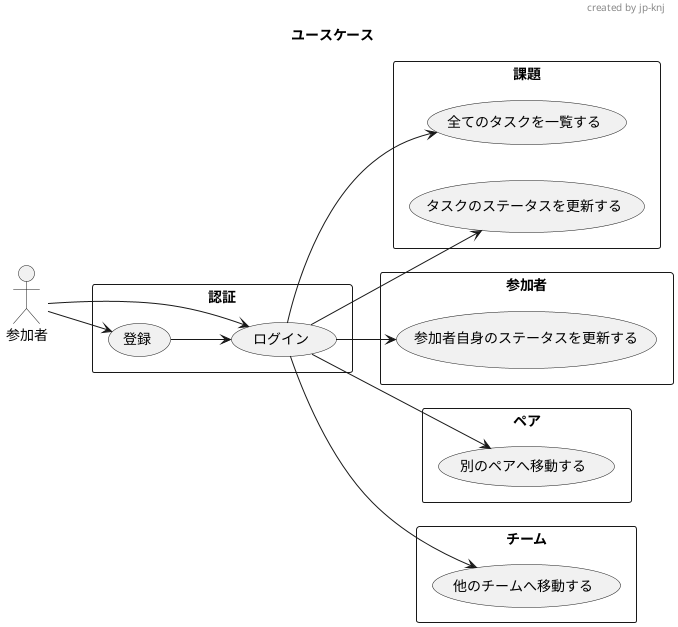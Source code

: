 @startuml
'https://plantuml.com/ja/use-case-diagram

title ユースケース
header created by jp-knj

left to right direction
actor "参加者" as Actor
rectangle 認証 {
  usecase "ログイン" as AuthenticationUC1
  usecase "登録" as AuthenticationUC2

  Actor --> AuthenticationUC1
  Actor --> AuthenticationUC2
  AuthenticationUC2 --> AuthenticationUC1
}

rectangle 課題 {
  usecase "全てのタスクを一覧する" as TaskUC1
  usecase "タスクのステータスを更新する" as TaskUC2

  AuthenticationUC1 --> TaskUC1
  AuthenticationUC1 --> TaskUC2
}

rectangle 参加者 {
  usecase "参加者自身のステータスを更新する" as MemberUC1

  AuthenticationUC1 --> MemberUC1
}

rectangle ペア {
  usecase "別のペアへ移動する" as PairUC1

  AuthenticationUC1 --> PairUC1
}

rectangle チーム {
  usecase "他のチームへ移動する" as TeamUC1

  AuthenticationUC1 --> TeamUC1
}
@enduml